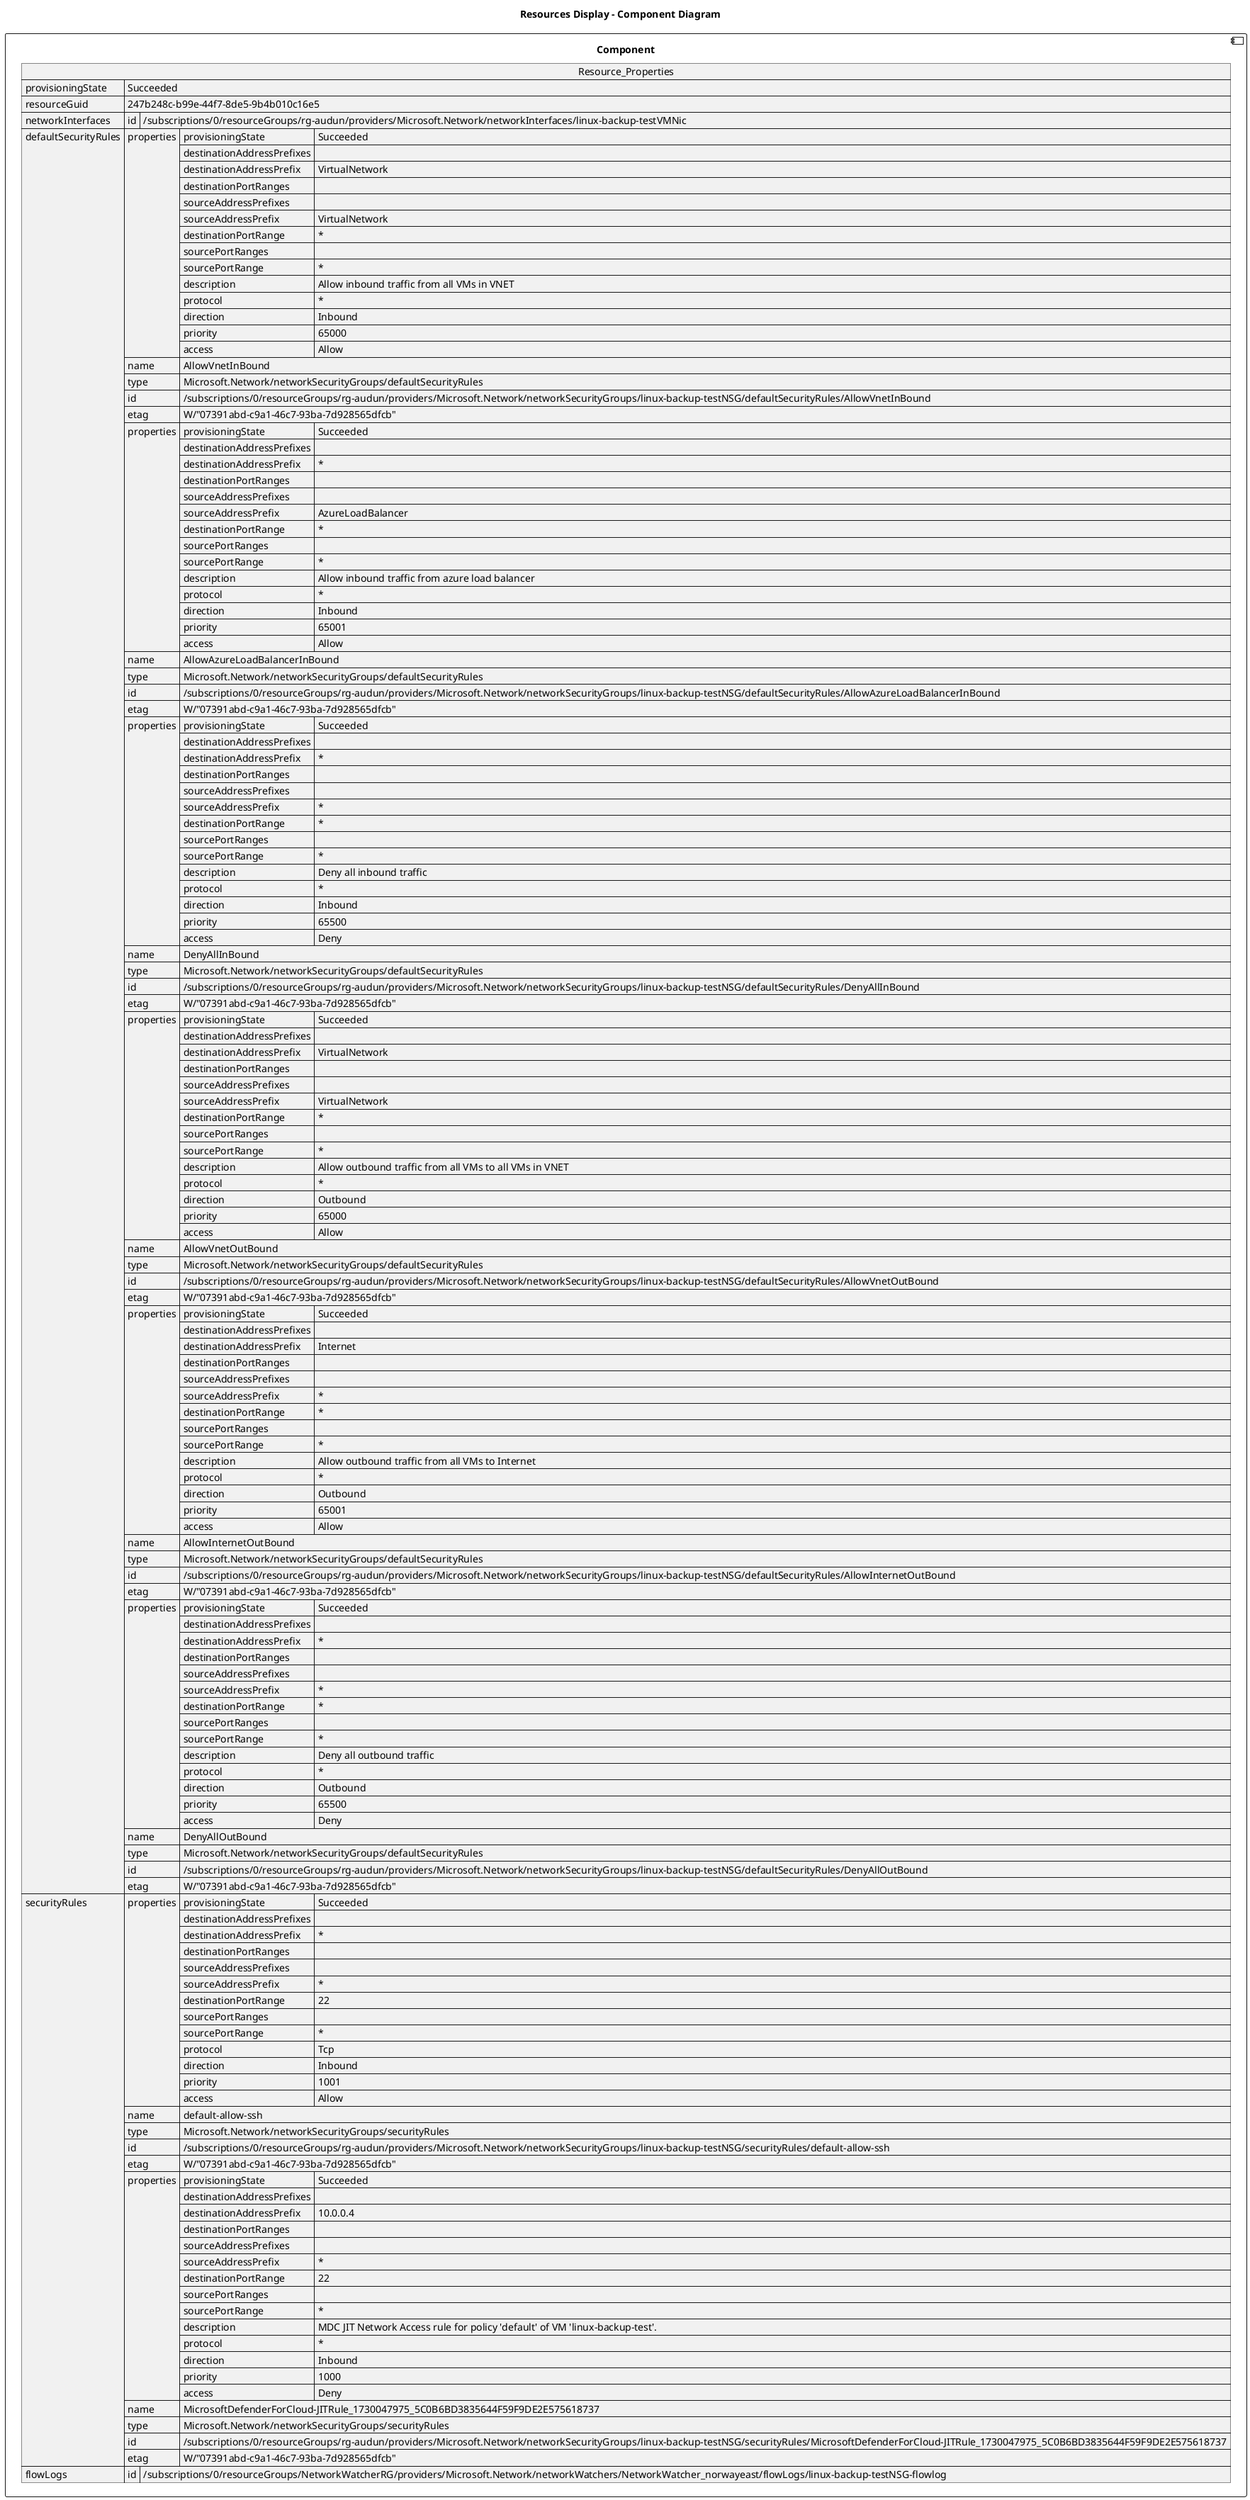 @startuml

title Resources Display - Component Diagram

component Component {

json  Resource_Properties {
  "provisioningState": "Succeeded",
  "resourceGuid": "247b248c-b99e-44f7-8de5-9b4b010c16e5",
  "networkInterfaces": [
    {
      "id": "/subscriptions/0/resourceGroups/rg-audun/providers/Microsoft.Network/networkInterfaces/linux-backup-testVMNic"
    }
  ],
  "defaultSecurityRules": [
    {
      "properties": {
        "provisioningState": "Succeeded",
        "destinationAddressPrefixes": [],
        "destinationAddressPrefix": "VirtualNetwork",
        "destinationPortRanges": [],
        "sourceAddressPrefixes": [],
        "sourceAddressPrefix": "VirtualNetwork",
        "destinationPortRange": "*",
        "sourcePortRanges": [],
        "sourcePortRange": "*",
        "description": "Allow inbound traffic from all VMs in VNET",
        "protocol": "*",
        "direction": "Inbound",
        "priority": 65000,
        "access": "Allow"
      },
      "name": "AllowVnetInBound",
      "type": "Microsoft.Network/networkSecurityGroups/defaultSecurityRules",
      "id": "/subscriptions/0/resourceGroups/rg-audun/providers/Microsoft.Network/networkSecurityGroups/linux-backup-testNSG/defaultSecurityRules/AllowVnetInBound",
      "etag": "W/\"07391abd-c9a1-46c7-93ba-7d928565dfcb\""
    },
    {
      "properties": {
        "provisioningState": "Succeeded",
        "destinationAddressPrefixes": [],
        "destinationAddressPrefix": "*",
        "destinationPortRanges": [],
        "sourceAddressPrefixes": [],
        "sourceAddressPrefix": "AzureLoadBalancer",
        "destinationPortRange": "*",
        "sourcePortRanges": [],
        "sourcePortRange": "*",
        "description": "Allow inbound traffic from azure load balancer",
        "protocol": "*",
        "direction": "Inbound",
        "priority": 65001,
        "access": "Allow"
      },
      "name": "AllowAzureLoadBalancerInBound",
      "type": "Microsoft.Network/networkSecurityGroups/defaultSecurityRules",
      "id": "/subscriptions/0/resourceGroups/rg-audun/providers/Microsoft.Network/networkSecurityGroups/linux-backup-testNSG/defaultSecurityRules/AllowAzureLoadBalancerInBound",
      "etag": "W/\"07391abd-c9a1-46c7-93ba-7d928565dfcb\""
    },
    {
      "properties": {
        "provisioningState": "Succeeded",
        "destinationAddressPrefixes": [],
        "destinationAddressPrefix": "*",
        "destinationPortRanges": [],
        "sourceAddressPrefixes": [],
        "sourceAddressPrefix": "*",
        "destinationPortRange": "*",
        "sourcePortRanges": [],
        "sourcePortRange": "*",
        "description": "Deny all inbound traffic",
        "protocol": "*",
        "direction": "Inbound",
        "priority": 65500,
        "access": "Deny"
      },
      "name": "DenyAllInBound",
      "type": "Microsoft.Network/networkSecurityGroups/defaultSecurityRules",
      "id": "/subscriptions/0/resourceGroups/rg-audun/providers/Microsoft.Network/networkSecurityGroups/linux-backup-testNSG/defaultSecurityRules/DenyAllInBound",
      "etag": "W/\"07391abd-c9a1-46c7-93ba-7d928565dfcb\""
    },
    {
      "properties": {
        "provisioningState": "Succeeded",
        "destinationAddressPrefixes": [],
        "destinationAddressPrefix": "VirtualNetwork",
        "destinationPortRanges": [],
        "sourceAddressPrefixes": [],
        "sourceAddressPrefix": "VirtualNetwork",
        "destinationPortRange": "*",
        "sourcePortRanges": [],
        "sourcePortRange": "*",
        "description": "Allow outbound traffic from all VMs to all VMs in VNET",
        "protocol": "*",
        "direction": "Outbound",
        "priority": 65000,
        "access": "Allow"
      },
      "name": "AllowVnetOutBound",
      "type": "Microsoft.Network/networkSecurityGroups/defaultSecurityRules",
      "id": "/subscriptions/0/resourceGroups/rg-audun/providers/Microsoft.Network/networkSecurityGroups/linux-backup-testNSG/defaultSecurityRules/AllowVnetOutBound",
      "etag": "W/\"07391abd-c9a1-46c7-93ba-7d928565dfcb\""
    },
    {
      "properties": {
        "provisioningState": "Succeeded",
        "destinationAddressPrefixes": [],
        "destinationAddressPrefix": "Internet",
        "destinationPortRanges": [],
        "sourceAddressPrefixes": [],
        "sourceAddressPrefix": "*",
        "destinationPortRange": "*",
        "sourcePortRanges": [],
        "sourcePortRange": "*",
        "description": "Allow outbound traffic from all VMs to Internet",
        "protocol": "*",
        "direction": "Outbound",
        "priority": 65001,
        "access": "Allow"
      },
      "name": "AllowInternetOutBound",
      "type": "Microsoft.Network/networkSecurityGroups/defaultSecurityRules",
      "id": "/subscriptions/0/resourceGroups/rg-audun/providers/Microsoft.Network/networkSecurityGroups/linux-backup-testNSG/defaultSecurityRules/AllowInternetOutBound",
      "etag": "W/\"07391abd-c9a1-46c7-93ba-7d928565dfcb\""
    },
    {
      "properties": {
        "provisioningState": "Succeeded",
        "destinationAddressPrefixes": [],
        "destinationAddressPrefix": "*",
        "destinationPortRanges": [],
        "sourceAddressPrefixes": [],
        "sourceAddressPrefix": "*",
        "destinationPortRange": "*",
        "sourcePortRanges": [],
        "sourcePortRange": "*",
        "description": "Deny all outbound traffic",
        "protocol": "*",
        "direction": "Outbound",
        "priority": 65500,
        "access": "Deny"
      },
      "name": "DenyAllOutBound",
      "type": "Microsoft.Network/networkSecurityGroups/defaultSecurityRules",
      "id": "/subscriptions/0/resourceGroups/rg-audun/providers/Microsoft.Network/networkSecurityGroups/linux-backup-testNSG/defaultSecurityRules/DenyAllOutBound",
      "etag": "W/\"07391abd-c9a1-46c7-93ba-7d928565dfcb\""
    }
  ],
  "securityRules": [
    {
      "properties": {
        "provisioningState": "Succeeded",
        "destinationAddressPrefixes": [],
        "destinationAddressPrefix": "*",
        "destinationPortRanges": [],
        "sourceAddressPrefixes": [],
        "sourceAddressPrefix": "*",
        "destinationPortRange": "22",
        "sourcePortRanges": [],
        "sourcePortRange": "*",
        "protocol": "Tcp",
        "direction": "Inbound",
        "priority": 1001,
        "access": "Allow"
      },
      "name": "default-allow-ssh",
      "type": "Microsoft.Network/networkSecurityGroups/securityRules",
      "id": "/subscriptions/0/resourceGroups/rg-audun/providers/Microsoft.Network/networkSecurityGroups/linux-backup-testNSG/securityRules/default-allow-ssh",
      "etag": "W/\"07391abd-c9a1-46c7-93ba-7d928565dfcb\""
    },
    {
      "properties": {
        "provisioningState": "Succeeded",
        "destinationAddressPrefixes": [],
        "destinationAddressPrefix": "10.0.0.4",
        "destinationPortRanges": [],
        "sourceAddressPrefixes": [],
        "sourceAddressPrefix": "*",
        "destinationPortRange": "22",
        "sourcePortRanges": [],
        "sourcePortRange": "*",
        "description": "MDC JIT Network Access rule for policy 'default' of VM 'linux-backup-test'.",
        "protocol": "*",
        "direction": "Inbound",
        "priority": 1000,
        "access": "Deny"
      },
      "name": "MicrosoftDefenderForCloud-JITRule_1730047975_5C0B6BD3835644F59F9DE2E575618737",
      "type": "Microsoft.Network/networkSecurityGroups/securityRules",
      "id": "/subscriptions/0/resourceGroups/rg-audun/providers/Microsoft.Network/networkSecurityGroups/linux-backup-testNSG/securityRules/MicrosoftDefenderForCloud-JITRule_1730047975_5C0B6BD3835644F59F9DE2E575618737",
      "etag": "W/\"07391abd-c9a1-46c7-93ba-7d928565dfcb\""
    }
  ],
  "flowLogs": [
    {
      "id": "/subscriptions/0/resourceGroups/NetworkWatcherRG/providers/Microsoft.Network/networkWatchers/NetworkWatcher_norwayeast/flowLogs/linux-backup-testNSG-flowlog"
    }
  ]
}
}
@enduml
